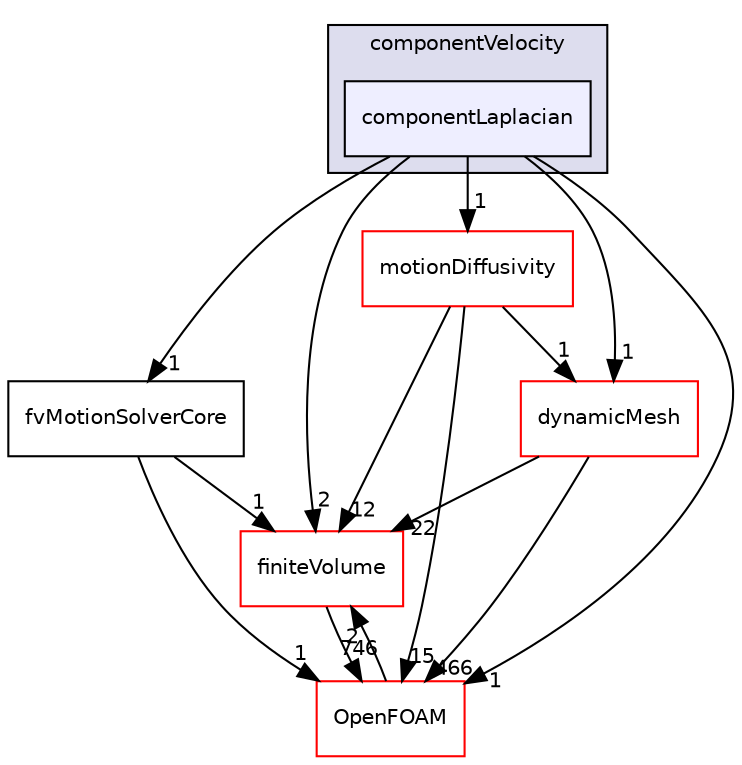 digraph "src/fvMotionSolver/fvMotionSolvers/componentVelocity/componentLaplacian" {
  bgcolor=transparent;
  compound=true
  node [ fontsize="10", fontname="Helvetica"];
  edge [ labelfontsize="10", labelfontname="Helvetica"];
  subgraph clusterdir_d24e9d0e19af2fa7c947335fe5bd6f6c {
    graph [ bgcolor="#ddddee", pencolor="black", label="componentVelocity" fontname="Helvetica", fontsize="10", URL="dir_d24e9d0e19af2fa7c947335fe5bd6f6c.html"]
  dir_7652f500f77678327614cb9a27155c27 [shape=box, label="componentLaplacian", style="filled", fillcolor="#eeeeff", pencolor="black", URL="dir_7652f500f77678327614cb9a27155c27.html"];
  }
  dir_9bd15774b555cf7259a6fa18f99fe99b [shape=box label="finiteVolume" color="red" URL="dir_9bd15774b555cf7259a6fa18f99fe99b.html"];
  dir_63742796c427c97a292c80f7db71da36 [shape=box label="dynamicMesh" color="red" URL="dir_63742796c427c97a292c80f7db71da36.html"];
  dir_7b20f18e0d7766bc859203c857d7b1a8 [shape=box label="fvMotionSolverCore" URL="dir_7b20f18e0d7766bc859203c857d7b1a8.html"];
  dir_c5473ff19b20e6ec4dfe5c310b3778a8 [shape=box label="OpenFOAM" color="red" URL="dir_c5473ff19b20e6ec4dfe5c310b3778a8.html"];
  dir_8ab94aa558c9b87721da8bbf3fb9229e [shape=box label="motionDiffusivity" color="red" URL="dir_8ab94aa558c9b87721da8bbf3fb9229e.html"];
  dir_9bd15774b555cf7259a6fa18f99fe99b->dir_c5473ff19b20e6ec4dfe5c310b3778a8 [headlabel="746", labeldistance=1.5 headhref="dir_000897_001897.html"];
  dir_7652f500f77678327614cb9a27155c27->dir_9bd15774b555cf7259a6fa18f99fe99b [headlabel="2", labeldistance=1.5 headhref="dir_001280_000897.html"];
  dir_7652f500f77678327614cb9a27155c27->dir_63742796c427c97a292c80f7db71da36 [headlabel="1", labeldistance=1.5 headhref="dir_001280_000804.html"];
  dir_7652f500f77678327614cb9a27155c27->dir_7b20f18e0d7766bc859203c857d7b1a8 [headlabel="1", labeldistance=1.5 headhref="dir_001280_001286.html"];
  dir_7652f500f77678327614cb9a27155c27->dir_c5473ff19b20e6ec4dfe5c310b3778a8 [headlabel="1", labeldistance=1.5 headhref="dir_001280_001897.html"];
  dir_7652f500f77678327614cb9a27155c27->dir_8ab94aa558c9b87721da8bbf3fb9229e [headlabel="1", labeldistance=1.5 headhref="dir_001280_001293.html"];
  dir_63742796c427c97a292c80f7db71da36->dir_9bd15774b555cf7259a6fa18f99fe99b [headlabel="22", labeldistance=1.5 headhref="dir_000804_000897.html"];
  dir_63742796c427c97a292c80f7db71da36->dir_c5473ff19b20e6ec4dfe5c310b3778a8 [headlabel="466", labeldistance=1.5 headhref="dir_000804_001897.html"];
  dir_7b20f18e0d7766bc859203c857d7b1a8->dir_9bd15774b555cf7259a6fa18f99fe99b [headlabel="1", labeldistance=1.5 headhref="dir_001286_000897.html"];
  dir_7b20f18e0d7766bc859203c857d7b1a8->dir_c5473ff19b20e6ec4dfe5c310b3778a8 [headlabel="1", labeldistance=1.5 headhref="dir_001286_001897.html"];
  dir_c5473ff19b20e6ec4dfe5c310b3778a8->dir_9bd15774b555cf7259a6fa18f99fe99b [headlabel="2", labeldistance=1.5 headhref="dir_001897_000897.html"];
  dir_8ab94aa558c9b87721da8bbf3fb9229e->dir_9bd15774b555cf7259a6fa18f99fe99b [headlabel="12", labeldistance=1.5 headhref="dir_001293_000897.html"];
  dir_8ab94aa558c9b87721da8bbf3fb9229e->dir_63742796c427c97a292c80f7db71da36 [headlabel="1", labeldistance=1.5 headhref="dir_001293_000804.html"];
  dir_8ab94aa558c9b87721da8bbf3fb9229e->dir_c5473ff19b20e6ec4dfe5c310b3778a8 [headlabel="15", labeldistance=1.5 headhref="dir_001293_001897.html"];
}
